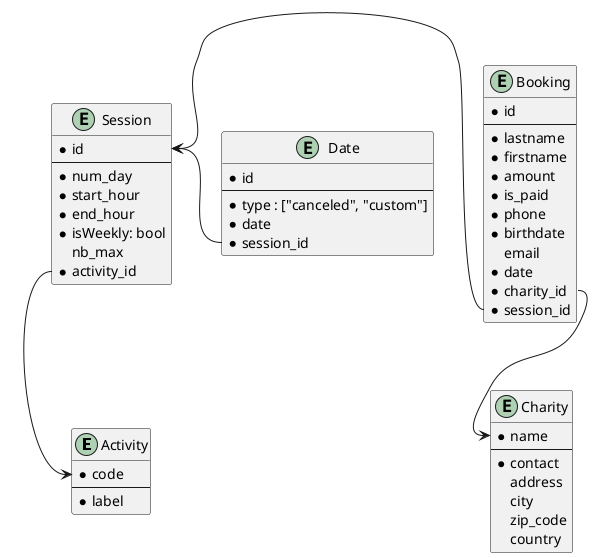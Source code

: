 @startuml database
  entity Activity {
    * code
    --
    * label
  }

  entity Session {
    * id
    --
    * num_day
    * start_hour
    * end_hour
    * isWeekly: bool
    nb_max
    * activity_id
  }

  entity Booking {
    * id
    --
    * lastname
    * firstname
    * amount
    * is_paid
    * phone
    * birthdate
    email
    * date
    * charity_id
    * session_id
  }

  entity Date {
    * id
    --
    * type : ["canceled", "custom"]
    * date
    * session_id
  }

  entity Charity {
    * name
    --
    * contact
    address
    city
    zip_code
    country
  }


  Activity::code <-up- Session::activity_id
  Session::id <-right- Booking::session_id
  Session::id <-right- Date::session_id
  Charity::name <-up- Booking::charity_id
@enduml